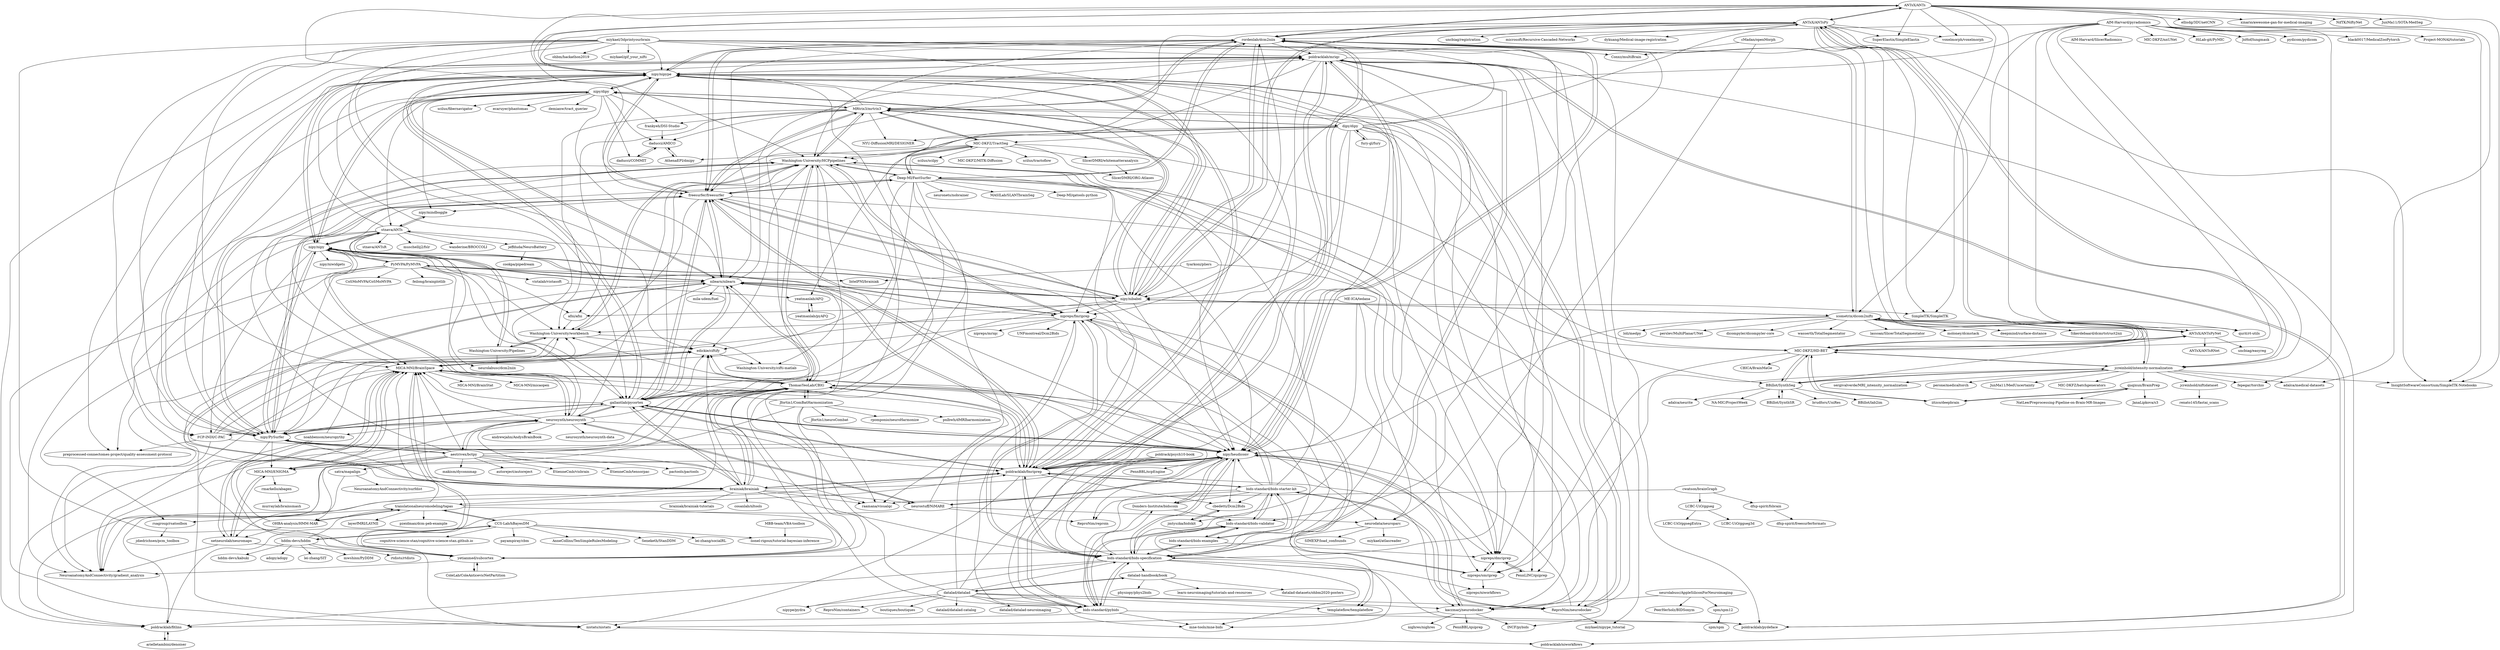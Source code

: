 digraph G {
"ANTsX/ANTs" -> "ANTsX/ANTsPy"
"ANTsX/ANTs" -> "voxelmorph/voxelmorph" ["e"=1]
"ANTsX/ANTs" -> "rordenlab/dcm2niix"
"ANTsX/ANTs" -> "nipy/nipype"
"ANTsX/ANTs" -> "SuperElastix/SimpleElastix" ["e"=1]
"ANTsX/ANTs" -> "InsightSoftwareConsortium/SimpleITK-Notebooks" ["e"=1]
"ANTsX/ANTs" -> "ANTsX/ANTsPyNet"
"ANTsX/ANTs" -> "ellisdg/3DUnetCNN" ["e"=1]
"ANTsX/ANTs" -> "SimpleITK/SimpleITK" ["e"=1]
"ANTsX/ANTs" -> "freesurfer/freesurfer"
"ANTsX/ANTs" -> "xinario/awesome-gan-for-medical-imaging" ["e"=1]
"ANTsX/ANTs" -> "NifTK/NiftyNet" ["e"=1]
"ANTsX/ANTs" -> "Washington-University/HCPpipelines"
"ANTsX/ANTs" -> "JunMa11/SOTA-MedSeg" ["e"=1]
"ANTsX/ANTs" -> "adalca/medical-datasets" ["e"=1]
"AthenaEPI/dmipy" -> "daducci/AMICO"
"jcreinhold/niftidataset" -> "renato145/fastai_scans"
"freesurfer/freesurfer" -> "nipy/nipype"
"freesurfer/freesurfer" -> "rordenlab/dcm2niix"
"freesurfer/freesurfer" -> "Deep-MI/FastSurfer"
"freesurfer/freesurfer" -> "nipreps/fmriprep"
"freesurfer/freesurfer" -> "MRtrix3/mrtrix3"
"freesurfer/freesurfer" -> "nilearn/nilearn"
"freesurfer/freesurfer" -> "nipy/PySurfer"
"freesurfer/freesurfer" -> "nipy/nibabel"
"freesurfer/freesurfer" -> "Washington-University/workbench"
"freesurfer/freesurfer" -> "gallantlab/pycortex"
"freesurfer/freesurfer" -> "poldracklab/fmriprep"
"freesurfer/freesurfer" -> "Washington-University/HCPpipelines"
"freesurfer/freesurfer" -> "bids-standard/bids-specification"
"freesurfer/freesurfer" -> "nipy/mindboggle"
"freesurfer/freesurfer" -> "miykael/nipype_tutorial"
"ANTsX/ANTsPyNet" -> "MIC-DKFZ/HD-BET"
"ANTsX/ANTsPyNet" -> "ANTsX/ANTsPy"
"ANTsX/ANTsPyNet" -> "ANTsX/ANTsRNet"
"ANTsX/ANTsPyNet" -> "uncbiag/easyreg" ["e"=1]
"MIC-DKFZ/HD-BET" -> "jcreinhold/intensity-normalization"
"MIC-DKFZ/HD-BET" -> "ANTsX/ANTsPyNet"
"MIC-DKFZ/HD-BET" -> "BBillot/SynthSeg"
"MIC-DKFZ/HD-BET" -> "CBICA/BrainMaGe"
"MIC-DKFZ/HD-BET" -> "iitzco/deepbrain"
"MIC-DKFZ/HD-BET" -> "nipreps/smriprep"
"MIC-DKFZ/HD-BET" -> "icometrix/dicom2nifti"
"arielletambini/denoiser" -> "poldracklab/fitlins"
"brainiak/brainiak" -> "gallantlab/pycortex"
"brainiak/brainiak" -> "poldracklab/fmriprep"
"brainiak/brainiak" -> "ThomasYeoLab/CBIG"
"brainiak/brainiak" -> "brainiak/brainiak-tutorials"
"brainiak/brainiak" -> "nipy/heudiconv"
"brainiak/brainiak" -> "neurostuff/NiMARE"
"brainiak/brainiak" -> "MICA-MNI/BrainSpace"
"brainiak/brainiak" -> "cosanlab/nltools"
"brainiak/brainiak" -> "edickie/ciftify"
"brainiak/brainiak" -> "translationalneuromodeling/tapas"
"brainiak/brainiak" -> "bids-standard/bids-specification"
"brainiak/brainiak" -> "nilearn/nilearn"
"brainiak/brainiak" -> "raamana/visualqc"
"brainiak/brainiak" -> "nipy/PySurfer"
"brainiak/brainiak" -> "Washington-University/HCPpipelines"
"cwatson/brainGraph" -> "LCBC-UiO/ggseg"
"cwatson/brainGraph" -> "dfsp-spirit/fsbrain"
"cwatson/brainGraph" -> "raamana/visualqc"
"icometrix/dicom2nifti" -> "rordenlab/dcm2niix"
"icometrix/dicom2nifti" -> "MIC-DKFZ/HD-BET"
"icometrix/dicom2nifti" -> "moloney/dcmstack" ["e"=1]
"icometrix/dicom2nifti" -> "nipy/nibabel"
"icometrix/dicom2nifti" -> "ANTsX/ANTsPyNet"
"icometrix/dicom2nifti" -> "nipy/heudiconv"
"icometrix/dicom2nifti" -> "deepmind/surface-distance" ["e"=1]
"icometrix/dicom2nifti" -> "qurit/rt-utils" ["e"=1]
"icometrix/dicom2nifti" -> "Sikerdebaard/dcmrtstruct2nii" ["e"=1]
"icometrix/dicom2nifti" -> "loli/medpy" ["e"=1]
"icometrix/dicom2nifti" -> "perslev/MultiPlanarUNet" ["e"=1]
"icometrix/dicom2nifti" -> "dicompyler/dicompyler-core" ["e"=1]
"icometrix/dicom2nifti" -> "wasserth/TotalSegmentator" ["e"=1]
"icometrix/dicom2nifti" -> "jcreinhold/intensity-normalization"
"icometrix/dicom2nifti" -> "lassoan/SlicerTotalSegmentator" ["e"=1]
"iitzco/deepbrain" -> "MIC-DKFZ/HD-BET"
"iitzco/deepbrain" -> "quqixun/BrainPrep"
"nistats/nistats" -> "poldracklab/niworkflows"
"poldracklab/fmriprep" -> "poldracklab/mriqc"
"poldracklab/fmriprep" -> "nipy/nipype"
"poldracklab/fmriprep" -> "nipy/heudiconv"
"poldracklab/fmriprep" -> "bids-standard/bids-specification"
"poldracklab/fmriprep" -> "nistats/nistats"
"poldracklab/fmriprep" -> "rordenlab/dcm2niix"
"poldracklab/fmriprep" -> "kaczmarj/neurodocker"
"poldracklab/fmriprep" -> "bids-standard/bids-starter-kit"
"poldracklab/fmriprep" -> "brainiak/brainiak"
"poldracklab/fmriprep" -> "poldracklab/fitlins"
"poldracklab/fmriprep" -> "nilearn/nilearn"
"poldracklab/fmriprep" -> "ThomasYeoLab/CBIG"
"poldracklab/fmriprep" -> "gallantlab/pycortex"
"poldracklab/fmriprep" -> "cbedetti/Dcm2Bids"
"poldracklab/fmriprep" -> "nipy/nipy"
"datalad/datalad" -> "datalad-handbook/book"
"datalad/datalad" -> "kaczmarj/neurodocker"
"datalad/datalad" -> "nipy/heudiconv"
"datalad/datalad" -> "bids-standard/bids-specification"
"datalad/datalad" -> "bids-standard/pybids"
"datalad/datalad" -> "nipype/pydra"
"datalad/datalad" -> "datalad/datalad-neuroimaging"
"datalad/datalad" -> "templateflow/templateflow"
"datalad/datalad" -> "nipreps/fmriprep"
"datalad/datalad" -> "ReproNim/containers"
"datalad/datalad" -> "ReproNim/neurodocker"
"datalad/datalad" -> "boutiques/boutiques"
"datalad/datalad" -> "datalad/datalad-catalog"
"datalad/datalad" -> "mne-tools/mne-bids" ["e"=1]
"datalad/datalad" -> "nipy/nipype"
"translationalneuromodeling/tapas" -> "MICA-MNI/BrainSpace"
"translationalneuromodeling/tapas" -> "OHBA-analysis/HMM-MAR"
"translationalneuromodeling/tapas" -> "CCS-Lab/hBayesDM"
"translationalneuromodeling/tapas" -> "rsagroup/rsatoolbox"
"translationalneuromodeling/tapas" -> "layerfMRI/LAYNII"
"translationalneuromodeling/tapas" -> "pzeidman/dcm-peb-example"
"translationalneuromodeling/tapas" -> "bids-standard/pybids"
"translationalneuromodeling/tapas" -> "poldracklab/fmriprep"
"miykael/3dprintyourbrain" -> "poldracklab/fmriprep"
"miykael/3dprintyourbrain" -> "yetianmed/subcortex"
"miykael/3dprintyourbrain" -> "brainiak/brainiak"
"miykael/3dprintyourbrain" -> "kaczmarj/neurodocker"
"miykael/3dprintyourbrain" -> "edickie/ciftify"
"miykael/3dprintyourbrain" -> "bids-standard/bids-validator"
"miykael/3dprintyourbrain" -> "poldracklab/mriqc"
"miykael/3dprintyourbrain" -> "gallantlab/pycortex"
"miykael/3dprintyourbrain" -> "nipy/PySurfer"
"miykael/3dprintyourbrain" -> "miykael/gif_your_nifti"
"miykael/3dprintyourbrain" -> "Conxz/multiBrain"
"miykael/3dprintyourbrain" -> "poldracklab/pydeface"
"miykael/3dprintyourbrain" -> "nipy/nipype"
"miykael/3dprintyourbrain" -> "ohbm/hackathon2019"
"miykael/3dprintyourbrain" -> "MICA-MNI/BrainSpace"
"rsagroup/rsatoolbox" -> "jdiedrichsen/pcm_toolbox"
"AIM-Harvard/pyradiomics" -> "fepegar/torchio" ["e"=1]
"AIM-Harvard/pyradiomics" -> "qurit/rt-utils" ["e"=1]
"AIM-Harvard/pyradiomics" -> "black0017/MedicalZooPytorch" ["e"=1]
"AIM-Harvard/pyradiomics" -> "Project-MONAI/tutorials" ["e"=1]
"AIM-Harvard/pyradiomics" -> "InsightSoftwareConsortium/SimpleITK-Notebooks" ["e"=1]
"AIM-Harvard/pyradiomics" -> "AIM-Harvard/SlicerRadiomics"
"AIM-Harvard/pyradiomics" -> "MIC-DKFZ/nnUNet" ["e"=1]
"AIM-Harvard/pyradiomics" -> "HiLab-git/PyMIC" ["e"=1]
"AIM-Harvard/pyradiomics" -> "MIC-DKFZ/HD-BET"
"AIM-Harvard/pyradiomics" -> "JoHof/lungmask" ["e"=1]
"AIM-Harvard/pyradiomics" -> "pydicom/pydicom" ["e"=1]
"AIM-Harvard/pyradiomics" -> "jcreinhold/intensity-normalization"
"AIM-Harvard/pyradiomics" -> "nipy/nibabel"
"AIM-Harvard/pyradiomics" -> "rordenlab/dcm2niix"
"AIM-Harvard/pyradiomics" -> "icometrix/dicom2nifti"
"nipy/nipype" -> "nipy/nipy"
"nipy/nipype" -> "nipy/nibabel"
"nipy/nipype" -> "nilearn/nilearn"
"nipy/nipype" -> "poldracklab/fmriprep"
"nipy/nipype" -> "poldracklab/mriqc"
"nipy/nipype" -> "freesurfer/freesurfer"
"nipy/nipype" -> "rordenlab/dcm2niix"
"nipy/nipype" -> "nipy/PySurfer"
"nipy/nipype" -> "nipy/heudiconv"
"nipy/nipype" -> "nipy/dipy"
"nipy/nipype" -> "gallantlab/pycortex"
"nipy/nipype" -> "ReproNim/neurodocker"
"nipy/nipype" -> "ANTsX/ANTs"
"nipy/nipype" -> "kaczmarj/neurodocker"
"nipy/nipype" -> "nipreps/fmriprep"
"poldrack/psych10-book" -> "poldracklab/fmriprep"
"poldrack/psych10-book" -> "bids-standard/bids-specification"
"FCP-INDI/C-PAC" -> "preprocessed-connectomes-project/quality-assessment-protocol"
"FCP-INDI/C-PAC" -> "NeuroanatomyAndConnectivity/gradient_analysis"
"FCP-INDI/C-PAC" -> "Washington-University/workbench"
"FCP-INDI/C-PAC" -> "nipy/heudiconv"
"FCP-INDI/C-PAC" -> "MICA-MNI/BrainSpace"
"FCP-INDI/C-PAC" -> "edickie/ciftify"
"nipy/PySurfer" -> "gallantlab/pycortex"
"nipy/PySurfer" -> "nipy/nipype"
"nipy/PySurfer" -> "raamana/visualqc"
"nipy/PySurfer" -> "nipy/nipy"
"nipy/PySurfer" -> "yetianmed/subcortex"
"nipy/PySurfer" -> "MICA-MNI/ENIGMA"
"nipy/PySurfer" -> "Washington-University/workbench"
"nipy/PySurfer" -> "nipy/heudiconv"
"nipy/PySurfer" -> "freesurfer/freesurfer"
"nipy/PySurfer" -> "neurosynth/neurosynth"
"nipy/PySurfer" -> "aestrivex/bctpy"
"nipy/PySurfer" -> "Washington-University/HCPpipelines"
"nipy/PySurfer" -> "poldracklab/mriqc"
"ME-ICA/tedana" -> "nipy/heudiconv"
"ME-ICA/tedana" -> "afni/afni"
"ME-ICA/tedana" -> "bids-standard/bids-specification"
"ME-ICA/tedana" -> "kaczmarj/neurodocker"
"BBillot/SynthSR" -> "BBillot/SynthSeg"
"OHBA-analysis/HMM-MAR" -> "MICA-MNI/BrainSpace"
"OHBA-analysis/HMM-MAR" -> "translationalneuromodeling/tapas"
"OHBA-analysis/HMM-MAR" -> "netneurolab/neuromaps"
"PyMVPA/PyMVPA" -> "CoSMoMVPA/CoSMoMVPA"
"PyMVPA/PyMVPA" -> "nilearn/nilearn"
"PyMVPA/PyMVPA" -> "nipy/nipy"
"PyMVPA/PyMVPA" -> "IntelPNI/brainiak"
"PyMVPA/PyMVPA" -> "gallantlab/pycortex"
"PyMVPA/PyMVPA" -> "rsagroup/rsatoolbox"
"PyMVPA/PyMVPA" -> "nistats/nistats"
"PyMVPA/PyMVPA" -> "vistalab/vistasoft"
"PyMVPA/PyMVPA" -> "neurosynth/neurosynth"
"PyMVPA/PyMVPA" -> "nipy/PySurfer"
"PyMVPA/PyMVPA" -> "feilong/brainplotlib"
"gallantlab/pycortex" -> "nipy/heudiconv"
"gallantlab/pycortex" -> "brainiak/brainiak"
"gallantlab/pycortex" -> "nipy/PySurfer"
"gallantlab/pycortex" -> "poldracklab/mriqc"
"gallantlab/pycortex" -> "poldracklab/fmriprep"
"gallantlab/pycortex" -> "MICA-MNI/BrainSpace"
"gallantlab/pycortex" -> "nilearn/nilearn"
"gallantlab/pycortex" -> "nipy/nipype"
"gallantlab/pycortex" -> "bids-standard/bids-specification"
"gallantlab/pycortex" -> "neurosynth/neurosynth"
"gallantlab/pycortex" -> "noahbenson/neuropythy"
"gallantlab/pycortex" -> "edickie/ciftify"
"gallantlab/pycortex" -> "ThomasYeoLab/CBIG"
"gallantlab/pycortex" -> "Washington-University/HCPpipelines"
"gallantlab/pycortex" -> "freesurfer/freesurfer"
"nipreps/fmriprep" -> "nipreps/smriprep"
"nipreps/fmriprep" -> "nipreps/dmriprep"
"nipreps/fmriprep" -> "Washington-University/HCPpipelines"
"nipreps/fmriprep" -> "freesurfer/freesurfer"
"nipreps/fmriprep" -> "nipy/heudiconv"
"nipreps/fmriprep" -> "MICA-MNI/BrainSpace"
"nipreps/fmriprep" -> "nipreps/mriqc"
"nipreps/fmriprep" -> "Washington-University/workbench"
"nipreps/fmriprep" -> "bids-standard/bids-specification"
"nipreps/fmriprep" -> "bids-standard/pybids"
"nipreps/fmriprep" -> "UNFmontreal/Dcm2Bids"
"nipreps/fmriprep" -> "templateflow/templateflow"
"Washington-University/HCPpipelines" -> "edickie/ciftify"
"Washington-University/HCPpipelines" -> "ThomasYeoLab/CBIG"
"Washington-University/HCPpipelines" -> "Washington-University/workbench"
"Washington-University/HCPpipelines" -> "nipreps/fmriprep"
"Washington-University/HCPpipelines" -> "yetianmed/subcortex"
"Washington-University/HCPpipelines" -> "MICA-MNI/BrainSpace"
"Washington-University/HCPpipelines" -> "nipy/heudiconv"
"Washington-University/HCPpipelines" -> "Washington-University/cifti-matlab"
"Washington-University/HCPpipelines" -> "neurodata/neuroparc"
"Washington-University/HCPpipelines" -> "MRtrix3/mrtrix3"
"Washington-University/HCPpipelines" -> "nipy/PySurfer"
"Washington-University/HCPpipelines" -> "NeuroanatomyAndConnectivity/gradient_analysis"
"Washington-University/HCPpipelines" -> "poldracklab/fmriprep"
"Washington-University/HCPpipelines" -> "nipreps/smriprep"
"Washington-University/HCPpipelines" -> "Deep-MI/FastSurfer"
"Washington-University/workbench" -> "Washington-University/cifti-matlab"
"Washington-University/workbench" -> "edickie/ciftify"
"Washington-University/workbench" -> "Washington-University/HCPpipelines"
"Washington-University/workbench" -> "Washington-University/Pipelines"
"Washington-University/workbench" -> "NeuroanatomyAndConnectivity/gradient_analysis"
"bids-standard/bids-specification" -> "bids-standard/pybids"
"bids-standard/bids-specification" -> "poldracklab/mriqc"
"bids-standard/bids-specification" -> "nipy/heudiconv"
"bids-standard/bids-specification" -> "bids-standard/bids-examples"
"bids-standard/bids-specification" -> "poldracklab/fitlins"
"bids-standard/bids-specification" -> "mne-tools/mne-bids" ["e"=1]
"bids-standard/bids-specification" -> "poldracklab/fmriprep"
"bids-standard/bids-specification" -> "bids-standard/bids-validator"
"bids-standard/bids-specification" -> "templateflow/templateflow"
"bids-standard/bids-specification" -> "nipype/pydra"
"bids-standard/bids-specification" -> "datalad-handbook/book"
"bids-standard/bids-specification" -> "poldracklab/pydeface"
"bids-standard/bids-specification" -> "Donders-Institute/bidscoin"
"bids-standard/bids-specification" -> "nipreps/fmriprep"
"bids-standard/bids-specification" -> "nipreps/niworkflows"
"rordenlab/dcm2niix" -> "icometrix/dicom2nifti"
"rordenlab/dcm2niix" -> "nipy/heudiconv"
"rordenlab/dcm2niix" -> "poldracklab/fmriprep"
"rordenlab/dcm2niix" -> "nipy/nipype"
"rordenlab/dcm2niix" -> "freesurfer/freesurfer"
"rordenlab/dcm2niix" -> "nipy/nibabel"
"rordenlab/dcm2niix" -> "MRtrix3/mrtrix3"
"rordenlab/dcm2niix" -> "poldracklab/mriqc"
"rordenlab/dcm2niix" -> "bids-standard/bids-specification"
"rordenlab/dcm2niix" -> "ANTsX/ANTs"
"rordenlab/dcm2niix" -> "nipreps/fmriprep"
"rordenlab/dcm2niix" -> "Washington-University/HCPpipelines"
"rordenlab/dcm2niix" -> "Deep-MI/FastSurfer"
"rordenlab/dcm2niix" -> "nilearn/nilearn"
"rordenlab/dcm2niix" -> "MIC-DKFZ/HD-BET"
"dipy/dipy" -> "nipreps/dmriprep"
"dipy/dipy" -> "fury-gl/fury"
"dipy/dipy" -> "MRtrix3/mrtrix3"
"dipy/dipy" -> "nipy/nibabel"
"dipy/dipy" -> "PennLINC/qsiprep"
"dipy/dipy" -> "rordenlab/dcm2niix"
"dipy/dipy" -> "ReproNim/neurodocker"
"dipy/dipy" -> "Washington-University/HCPpipelines"
"dipy/dipy" -> "BBillot/SynthSeg"
"dipy/dipy" -> "NYU-DiffusionMRI/DESIGNER"
"dipy/dipy" -> "MIC-DKFZ/TractSeg"
"dipy/dipy" -> "freesurfer/freesurfer"
"dipy/dipy" -> "ANTsX/ANTsPy"
"dipy/dipy" -> "nipy/nipype"
"dipy/dipy" -> "bids-standard/pybids"
"nipy/nibabel" -> "nipy/nipype"
"nipy/nibabel" -> "nipy/nipy"
"nipy/nibabel" -> "nilearn/nilearn"
"nipy/nibabel" -> "rordenlab/dcm2niix"
"nipy/nibabel" -> "freesurfer/freesurfer"
"nipy/nibabel" -> "nipy/heudiconv"
"nipy/nibabel" -> "nipy/PySurfer"
"nipy/nibabel" -> "ANTsX/ANTsPy"
"nipy/nibabel" -> "gallantlab/pycortex"
"nipy/nibabel" -> "icometrix/dicom2nifti"
"nipy/nibabel" -> "MRtrix3/mrtrix3"
"nipy/nibabel" -> "stnava/ANTs"
"nipy/nibabel" -> "nipy/dipy"
"nipy/nibabel" -> "SimpleITK/SimpleITK" ["e"=1]
"nipy/nibabel" -> "nipreps/fmriprep"
"MICA-MNI/ENIGMA" -> "MICA-MNI/BrainSpace"
"MICA-MNI/ENIGMA" -> "rmarkello/abagen"
"MICA-MNI/ENIGMA" -> "netneurolab/neuromaps"
"nilearn/nilearn" -> "nipy/nipype"
"nilearn/nilearn" -> "nipy/nibabel"
"nilearn/nilearn" -> "poldracklab/fmriprep"
"nilearn/nilearn" -> "freesurfer/freesurfer"
"nilearn/nilearn" -> "gallantlab/pycortex"
"nilearn/nilearn" -> "nipy/nipy"
"nilearn/nilearn" -> "mila-udem/fuel" ["e"=1]
"nilearn/nilearn" -> "nistats/nistats"
"nilearn/nilearn" -> "ThomasYeoLab/CBIG"
"nilearn/nilearn" -> "nipy/heudiconv"
"nilearn/nilearn" -> "poldracklab/mriqc"
"nilearn/nilearn" -> "brainiak/brainiak"
"nilearn/nilearn" -> "MICA-MNI/BrainSpace"
"nilearn/nilearn" -> "PyMVPA/PyMVPA"
"nilearn/nilearn" -> "nipreps/fmriprep"
"nipy/dipy" -> "nipy/nipy"
"nipy/dipy" -> "nipy/nipype"
"nipy/dipy" -> "daducci/AMICO"
"nipy/dipy" -> "FCP-INDI/C-PAC"
"nipy/dipy" -> "daducci/COMMIT"
"nipy/dipy" -> "scilus/fibernavigator"
"nipy/dipy" -> "MRtrix3/mrtrix3"
"nipy/dipy" -> "stnava/ANTs"
"nipy/dipy" -> "nipy/nibabel"
"nipy/dipy" -> "ecaruyer/phantomas"
"nipy/dipy" -> "nipy/mindboggle"
"nipy/dipy" -> "nipy/PySurfer"
"nipy/dipy" -> "frankyeh/DSI-Studio"
"nipy/dipy" -> "demianw/tract_querier"
"nipy/dipy" -> "nilearn/nilearn"
"nipy/heudiconv" -> "ReproNim/reproin"
"nipy/heudiconv" -> "bids-standard/bids-specification"
"nipy/heudiconv" -> "Donders-Institute/bidscoin"
"nipy/heudiconv" -> "poldracklab/fmriprep"
"nipy/heudiconv" -> "nipreps/dmriprep"
"nipy/heudiconv" -> "poldracklab/mriqc"
"nipy/heudiconv" -> "bids-standard/pybids"
"nipy/heudiconv" -> "cbedetti/Dcm2Bids"
"nipy/heudiconv" -> "edickie/ciftify"
"nipy/heudiconv" -> "PennBBL/xcpEngine"
"nipy/heudiconv" -> "neurostuff/NiMARE"
"nipy/heudiconv" -> "rordenlab/dcm2niix"
"nipy/heudiconv" -> "kaczmarj/neurodocker"
"nipy/heudiconv" -> "gallantlab/pycortex"
"nipy/heudiconv" -> "poldracklab/fitlins"
"vistalab/vistasoft" -> "yeatmanlab/AFQ"
"ANTsX/ANTsPy" -> "ANTsX/ANTs"
"ANTsX/ANTsPy" -> "ANTsX/ANTsPyNet"
"ANTsX/ANTsPy" -> "voxelmorph/voxelmorph" ["e"=1]
"ANTsX/ANTsPy" -> "SuperElastix/SimpleElastix" ["e"=1]
"ANTsX/ANTsPy" -> "nipy/nibabel"
"ANTsX/ANTsPy" -> "nipy/nipype"
"ANTsX/ANTsPy" -> "rordenlab/dcm2niix"
"ANTsX/ANTsPy" -> "jcreinhold/intensity-normalization"
"ANTsX/ANTsPy" -> "MIC-DKFZ/HD-BET"
"ANTsX/ANTsPy" -> "InsightSoftwareConsortium/SimpleITK-Notebooks" ["e"=1]
"ANTsX/ANTsPy" -> "uncbiag/registration" ["e"=1]
"ANTsX/ANTsPy" -> "microsoft/Recursive-Cascaded-Networks" ["e"=1]
"ANTsX/ANTsPy" -> "dykuang/Medical-image-registration" ["e"=1]
"ANTsX/ANTsPy" -> "SimpleITK/SimpleITK" ["e"=1]
"ANTsX/ANTsPy" -> "Deep-MI/FastSurfer"
"Deep-MI/FastSurfer" -> "freesurfer/freesurfer"
"Deep-MI/FastSurfer" -> "Washington-University/HCPpipelines"
"Deep-MI/FastSurfer" -> "ThomasYeoLab/CBIG"
"Deep-MI/FastSurfer" -> "gallantlab/pycortex"
"Deep-MI/FastSurfer" -> "MIC-DKFZ/TractSeg"
"Deep-MI/FastSurfer" -> "rordenlab/dcm2niix"
"Deep-MI/FastSurfer" -> "nipreps/dmriprep"
"Deep-MI/FastSurfer" -> "nipy/heudiconv"
"Deep-MI/FastSurfer" -> "yetianmed/subcortex"
"Deep-MI/FastSurfer" -> "neuronets/nobrainer"
"Deep-MI/FastSurfer" -> "MASILab/SLANTbrainSeg"
"Deep-MI/FastSurfer" -> "Deep-MI/qatools-python"
"Deep-MI/FastSurfer" -> "edickie/ciftify"
"Deep-MI/FastSurfer" -> "MIC-DKFZ/HD-BET"
"Deep-MI/FastSurfer" -> "MICA-MNI/BrainSpace"
"hddm-devs/hddm" -> "mwshinn/PyDDM"
"hddm-devs/hddm" -> "rtdists/rtdists"
"hddm-devs/hddm" -> "hddm-devs/kabuki"
"hddm-devs/hddm" -> "CCS-Lab/hBayesDM"
"hddm-devs/hddm" -> "translationalneuromodeling/tapas"
"hddm-devs/hddm" -> "adopy/adopy"
"hddm-devs/hddm" -> "lei-zhang/SIT"
"ThomasYeoLab/CBIG" -> "yetianmed/subcortex"
"ThomasYeoLab/CBIG" -> "MICA-MNI/BrainSpace"
"ThomasYeoLab/CBIG" -> "Washington-University/HCPpipelines"
"ThomasYeoLab/CBIG" -> "edickie/ciftify"
"ThomasYeoLab/CBIG" -> "neurodata/neuroparc"
"ThomasYeoLab/CBIG" -> "poldracklab/fmriprep"
"ThomasYeoLab/CBIG" -> "Jfortin1/ComBatHarmonization"
"ThomasYeoLab/CBIG" -> "netneurolab/neuromaps"
"ThomasYeoLab/CBIG" -> "nipy/heudiconv"
"ThomasYeoLab/CBIG" -> "NeuroanatomyAndConnectivity/gradient_analysis"
"ThomasYeoLab/CBIG" -> "brainiak/brainiak"
"ThomasYeoLab/CBIG" -> "Washington-University/workbench"
"ThomasYeoLab/CBIG" -> "gallantlab/pycortex"
"ThomasYeoLab/CBIG" -> "nilearn/nilearn"
"ThomasYeoLab/CBIG" -> "MICA-MNI/ENIGMA"
"nipy/nipy" -> "nipy/nipype"
"nipy/nipy" -> "nipy/nibabel"
"nipy/nipy" -> "nipy/dipy"
"nipy/nipy" -> "nipy/PySurfer"
"nipy/nipy" -> "poldracklab/fmriprep"
"nipy/nipy" -> "nilearn/nilearn"
"nipy/nipy" -> "stnava/ANTs"
"nipy/nipy" -> "gallantlab/pycortex"
"nipy/nipy" -> "PyMVPA/PyMVPA"
"nipy/nipy" -> "neurosynth/neurosynth"
"nipy/nipy" -> "nipy/niwidgets"
"nipy/nipy" -> "Washington-University/workbench"
"nipy/nipy" -> "FCP-INDI/C-PAC"
"nipy/nipy" -> "freesurfer/freesurfer"
"nipy/nipy" -> "afni/afni"
"quqixun/BrainPrep" -> "NatLee/Preprocessing-Pipeline-on-Brain-MR-Images"
"quqixun/BrainPrep" -> "JanaLipkova/s3"
"quqixun/BrainPrep" -> "iitzco/deepbrain"
"bids-standard/bids-starter-kit" -> "bids-standard/bids-validator"
"bids-standard/bids-starter-kit" -> "bids-standard/bids-examples"
"bids-standard/bids-starter-kit" -> "bids-standard/pybids"
"bids-standard/bids-starter-kit" -> "poldracklab/fmriprep"
"bids-standard/bids-starter-kit" -> "nipy/heudiconv"
"bids-standard/bids-starter-kit" -> "ReproNim/neurodocker"
"bids-standard/bids-starter-kit" -> "bids-standard/bids-specification"
"bids-standard/bids-starter-kit" -> "MICA-MNI/BrainSpace"
"bids-standard/bids-starter-kit" -> "Donders-Institute/bidscoin"
"bids-standard/bids-starter-kit" -> "cbedetti/Dcm2Bids"
"bids-standard/bids-starter-kit" -> "Washington-University/HCPpipelines"
"bids-standard/bids-starter-kit" -> "ThomasYeoLab/CBIG"
"bids-standard/bids-starter-kit" -> "ReproNim/reproin"
"BBillot/SynthSeg" -> "BBillot/SynthSR"
"BBillot/SynthSeg" -> "MIC-DKFZ/HD-BET"
"BBillot/SynthSeg" -> "brudfors/UniRes"
"BBillot/SynthSeg" -> "BBillot/lab2im"
"BBillot/SynthSeg" -> "ANTsX/ANTsPyNet"
"BBillot/SynthSeg" -> "jcreinhold/intensity-normalization"
"BBillot/SynthSeg" -> "adalca/neurite"
"BBillot/SynthSeg" -> "NA-MIC/ProjectWeek" ["e"=1]
"Jfortin1/ComBatHarmonization" -> "Jfortin1/neuroCombat"
"Jfortin1/ComBatHarmonization" -> "rpomponio/neuroHarmonize"
"Jfortin1/ComBatHarmonization" -> "ThomasYeoLab/CBIG"
"Jfortin1/ComBatHarmonization" -> "pnlbwh/dMRIharmonization"
"Jfortin1/ComBatHarmonization" -> "MICA-MNI/BrainSpace"
"Jfortin1/ComBatHarmonization" -> "raamana/visualqc"
"Jfortin1/ComBatHarmonization" -> "yetianmed/subcortex"
"Jfortin1/ComBatHarmonization" -> "MICA-MNI/ENIGMA"
"Donders-Institute/bidscoin" -> "nipy/heudiconv"
"Donders-Institute/bidscoin" -> "bids-standard/pybids"
"Donders-Institute/bidscoin" -> "bids-standard/bids-validator"
"tyarkoni/pliers" -> "INCF/pybids"
"tyarkoni/pliers" -> "IntelPNI/brainiak"
"spm/spm12" -> "spm/spm"
"nipreps/dmriprep" -> "nipreps/smriprep"
"nipreps/dmriprep" -> "PennLINC/qsiprep"
"MBB-team/VBA-toolbox" -> "lionel-rigoux/tutorial-bayesian-inference"
"MICA-MNI/BrainSpace" -> "yetianmed/subcortex"
"MICA-MNI/BrainSpace" -> "MICA-MNI/ENIGMA"
"MICA-MNI/BrainSpace" -> "NeuroanatomyAndConnectivity/gradient_analysis"
"MICA-MNI/BrainSpace" -> "edickie/ciftify"
"MICA-MNI/BrainSpace" -> "MICA-MNI/BrainStat"
"MICA-MNI/BrainSpace" -> "netneurolab/neuromaps"
"MICA-MNI/BrainSpace" -> "MICA-MNI/micaopen"
"MICA-MNI/BrainSpace" -> "ThomasYeoLab/CBIG"
"MRtrix3/mrtrix3" -> "Washington-University/workbench"
"MRtrix3/mrtrix3" -> "MIC-DKFZ/TractSeg"
"MRtrix3/mrtrix3" -> "freesurfer/freesurfer"
"MRtrix3/mrtrix3" -> "rordenlab/dcm2niix"
"MRtrix3/mrtrix3" -> "Washington-University/HCPpipelines"
"MRtrix3/mrtrix3" -> "nipreps/dmriprep"
"MRtrix3/mrtrix3" -> "NYU-DiffusionMRI/DESIGNER"
"MRtrix3/mrtrix3" -> "nipy/nipype"
"MRtrix3/mrtrix3" -> "afni/afni"
"MRtrix3/mrtrix3" -> "daducci/AMICO"
"MRtrix3/mrtrix3" -> "PennLINC/qsiprep"
"MRtrix3/mrtrix3" -> "frankyeh/DSI-Studio"
"MRtrix3/mrtrix3" -> "dipy/dipy"
"MRtrix3/mrtrix3" -> "nipy/nibabel"
"MRtrix3/mrtrix3" -> "nipy/dipy"
"aestrivex/bctpy" -> "MICA-MNI/BrainSpace"
"aestrivex/bctpy" -> "nipy/PySurfer"
"aestrivex/bctpy" -> "makism/dyconnmap"
"aestrivex/bctpy" -> "NeuroanatomyAndConnectivity/gradient_analysis"
"aestrivex/bctpy" -> "Washington-University/HCPpipelines"
"aestrivex/bctpy" -> "ThomasYeoLab/CBIG"
"aestrivex/bctpy" -> "autoreject/autoreject" ["e"=1]
"aestrivex/bctpy" -> "EtienneCmb/visbrain" ["e"=1]
"aestrivex/bctpy" -> "MICA-MNI/ENIGMA"
"aestrivex/bctpy" -> "neurosynth/neurosynth"
"aestrivex/bctpy" -> "satra/mapalign"
"aestrivex/bctpy" -> "EtienneCmb/tensorpac" ["e"=1]
"aestrivex/bctpy" -> "pactools/pactools" ["e"=1]
"daducci/AMICO" -> "daducci/COMMIT"
"daducci/AMICO" -> "AthenaEPI/dmipy"
"daducci/COMMIT" -> "daducci/AMICO"
"datalad-handbook/book" -> "datalad/datalad"
"datalad-handbook/book" -> "physiopy/phys2bids"
"datalad-handbook/book" -> "learn-neuroimaging/tutorials-and-resources" ["e"=1]
"datalad-handbook/book" -> "datalad-datasets/ohbm2020-posters" ["e"=1]
"edickie/ciftify" -> "Washington-University/cifti-matlab"
"edickie/ciftify" -> "MICA-MNI/BrainSpace"
"nipy/mindboggle" -> "stnava/ANTs"
"rmarkello/abagen" -> "murraylab/brainsmash"
"kaczmarj/neurodocker" -> "INCF/pybids"
"kaczmarj/neurodocker" -> "nistats/nistats"
"kaczmarj/neurodocker" -> "nighres/nighres"
"kaczmarj/neurodocker" -> "nipy/heudiconv"
"kaczmarj/neurodocker" -> "PennBBL/qsiprep"
"yeatmanlab/AFQ" -> "yeatmanlab/pyAFQ"
"ReproNim/neurodocker" -> "miykael/nipype_tutorial"
"ReproNim/neurodocker" -> "nipy/heudiconv"
"ReproNim/neurodocker" -> "poldracklab/mriqc"
"ReproNim/neurodocker" -> "bids-standard/bids-starter-kit"
"ReproNim/neurodocker" -> "nipy/nipype"
"Washington-University/Pipelines" -> "Washington-University/workbench"
"Washington-University/Pipelines" -> "stnava/ANTs"
"Washington-University/Pipelines" -> "neurolabusc/dcm2niix"
"nipreps/smriprep" -> "nipreps/dmriprep"
"nipreps/smriprep" -> "nipreps/niworkflows"
"nipreps/smriprep" -> "nipreps/fmriprep"
"LCBC-UiO/ggseg" -> "LCBC-UiO/ggsegExtra"
"LCBC-UiO/ggseg" -> "LCBC-UiO/ggseg3d"
"netneurolab/neuromaps" -> "MICA-MNI/ENIGMA"
"netneurolab/neuromaps" -> "NeuroanatomyAndConnectivity/gradient_analysis"
"netneurolab/neuromaps" -> "MICA-MNI/BrainSpace"
"netneurolab/neuromaps" -> "yetianmed/subcortex"
"afni/afni" -> "Washington-University/workbench"
"neurosynth/neurosynth" -> "neurostuff/NiMARE"
"neurosynth/neurosynth" -> "neurosynth/neurosynth-data"
"neurosynth/neurosynth" -> "nipy/PySurfer"
"neurosynth/neurosynth" -> "gallantlab/pycortex"
"neurosynth/neurosynth" -> "ThomasYeoLab/CBIG"
"neurosynth/neurosynth" -> "MICA-MNI/BrainSpace"
"neurosynth/neurosynth" -> "poldracklab/fmriprep"
"neurosynth/neurosynth" -> "aestrivex/bctpy"
"neurosynth/neurosynth" -> "poldracklab/mriqc"
"neurosynth/neurosynth" -> "Washington-University/HCPpipelines"
"neurosynth/neurosynth" -> "FCP-INDI/C-PAC"
"neurosynth/neurosynth" -> "OHBA-analysis/HMM-MAR"
"neurosynth/neurosynth" -> "andrewjahn/AndysBrainBook"
"neurosynth/neurosynth" -> "nipy/nipy"
"neurosynth/neurosynth" -> "brainiak/brainiak"
"bids-standard/bids-validator" -> "bids-standard/pybids"
"bids-standard/bids-validator" -> "bids-standard/bids-starter-kit"
"bids-standard/bids-validator" -> "bids-standard/bids-examples"
"bids-standard/bids-validator" -> "mne-tools/mne-bids" ["e"=1]
"jcreinhold/intensity-normalization" -> "MIC-DKFZ/HD-BET"
"jcreinhold/intensity-normalization" -> "sergivalverde/MRI_intensity_normalization"
"jcreinhold/intensity-normalization" -> "jcreinhold/niftidataset"
"jcreinhold/intensity-normalization" -> "BBillot/SynthSeg"
"jcreinhold/intensity-normalization" -> "quqixun/BrainPrep"
"jcreinhold/intensity-normalization" -> "perone/medicaltorch" ["e"=1]
"jcreinhold/intensity-normalization" -> "nipreps/smriprep"
"jcreinhold/intensity-normalization" -> "ANTsX/ANTsPy"
"jcreinhold/intensity-normalization" -> "InsightSoftwareConsortium/SimpleITK-Notebooks" ["e"=1]
"jcreinhold/intensity-normalization" -> "fepegar/torchio" ["e"=1]
"jcreinhold/intensity-normalization" -> "adalca/medical-datasets" ["e"=1]
"jcreinhold/intensity-normalization" -> "JunMa11/MedUncertainty" ["e"=1]
"jcreinhold/intensity-normalization" -> "MIC-DKFZ/batchgenerators" ["e"=1]
"jcreinhold/intensity-normalization" -> "icometrix/dicom2nifti"
"neurostuff/NiMARE" -> "neurosynth/neurosynth"
"neurostuff/NiMARE" -> "poldracklab/fitlins"
"neurostuff/NiMARE" -> "ReproNim/reproin"
"neurostuff/NiMARE" -> "neurodata/neuroparc"
"neurostuff/NiMARE" -> "nipy/heudiconv"
"neurostuff/NiMARE" -> "MICA-MNI/BrainSpace"
"cMadan/openMorph" -> "neurodata/neuroparc"
"cMadan/openMorph" -> "Conxz/multiBrain"
"neurolabusc/AppleSiliconForNeuroimaging" -> "kaczmarj/neurodocker"
"neurolabusc/AppleSiliconForNeuroimaging" -> "spm/spm12"
"neurolabusc/AppleSiliconForNeuroimaging" -> "PeerHerholz/BIDSonym"
"CCS-Lab/hBayesDM" -> "translationalneuromodeling/tapas"
"CCS-Lab/hBayesDM" -> "hddm-devs/hddm"
"CCS-Lab/hBayesDM" -> "payampiray/cbm"
"CCS-Lab/hBayesDM" -> "AnneCollins/TenSimpleRulesModeling"
"CCS-Lab/hBayesDM" -> "lionel-rigoux/tutorial-bayesian-inference"
"CCS-Lab/hBayesDM" -> "Seneketh/StanDDM"
"CCS-Lab/hBayesDM" -> "lei-zhang/socialRL"
"CCS-Lab/hBayesDM" -> "cognitive-science-stan/cognitive-science-stan.github.io"
"stnava/ANTs" -> "stnava/ANTsR"
"stnava/ANTs" -> "Washington-University/Pipelines"
"stnava/ANTs" -> "nipy/mindboggle"
"stnava/ANTs" -> "jeffduda/NeuroBattery"
"stnava/ANTs" -> "neurolabusc/dcm2niix"
"stnava/ANTs" -> "muschellij2/fslr"
"stnava/ANTs" -> "preprocessed-connectomes-project/quality-assessment-protocol"
"stnava/ANTs" -> "FCP-INDI/C-PAC"
"stnava/ANTs" -> "nipy/nipy"
"stnava/ANTs" -> "wanderine/BROCCOLI"
"stnava/ANTs" -> "nipy/nipype"
"yetianmed/subcortex" -> "MICA-MNI/BrainSpace"
"yetianmed/subcortex" -> "ColeLab/ColeAnticevicNetPartition"
"yetianmed/subcortex" -> "NeuroanatomyAndConnectivity/gradient_analysis"
"MIC-DKFZ/TractSeg" -> "SlicerDMRI/whitematteranalysis"
"MIC-DKFZ/TractSeg" -> "MRtrix3/mrtrix3"
"MIC-DKFZ/TractSeg" -> "scilus/scilpy"
"MIC-DKFZ/TractSeg" -> "MIC-DKFZ/MITK-Diffusion" ["e"=1]
"MIC-DKFZ/TractSeg" -> "AthenaEPI/dmipy"
"MIC-DKFZ/TractSeg" -> "yeatmanlab/AFQ"
"MIC-DKFZ/TractSeg" -> "MIC-DKFZ/HD-BET"
"MIC-DKFZ/TractSeg" -> "scilus/tractoflow"
"MIC-DKFZ/TractSeg" -> "Deep-MI/FastSurfer"
"MIC-DKFZ/TractSeg" -> "SlicerDMRI/ORG-Atlases"
"MIC-DKFZ/TractSeg" -> "Washington-University/HCPpipelines"
"ColeLab/ColeAnticevicNetPartition" -> "yetianmed/subcortex"
"bids-standard/pybids" -> "bids-standard/bids-validator"
"bids-standard/pybids" -> "bids-standard/bids-specification"
"bids-standard/pybids" -> "mne-tools/mne-bids" ["e"=1]
"bids-standard/pybids" -> "poldracklab/fitlins"
"bids-standard/pybids" -> "nipy/heudiconv"
"bids-standard/pybids" -> "poldracklab/pydeface"
"neurodata/neuroparc" -> "yetianmed/subcortex"
"neurodata/neuroparc" -> "SIMEXP/load_confounds"
"neurodata/neuroparc" -> "miykael/atlasreader"
"poldracklab/fitlins" -> "arielletambini/denoiser"
"poldracklab/mriqc" -> "poldracklab/fmriprep"
"poldracklab/mriqc" -> "poldracklab/fitlins"
"poldracklab/mriqc" -> "bids-standard/bids-specification"
"poldracklab/mriqc" -> "nipy/heudiconv"
"poldracklab/mriqc" -> "poldracklab/pydeface"
"poldracklab/mriqc" -> "nipy/nipype"
"poldracklab/mriqc" -> "preprocessed-connectomes-project/quality-assessment-protocol"
"poldracklab/mriqc" -> "poldracklab/niworkflows"
"poldracklab/mriqc" -> "raamana/visualqc"
"poldracklab/mriqc" -> "bids-standard/pybids"
"poldracklab/mriqc" -> "nipreps/dmriprep"
"poldracklab/mriqc" -> "jmtyszka/bidskit"
"frankyeh/DSI-Studio" -> "daducci/AMICO"
"dfsp-spirit/fsbrain" -> "dfsp-spirit/freesurferformats"
"fury-gl/fury" -> "dipy/dipy"
"bids-standard/bids-examples" -> "bids-standard/bids-specification"
"bids-standard/bids-examples" -> "bids-standard/bids-starter-kit"
"bids-standard/bids-examples" -> "bids-standard/bids-validator"
"bids-standard/bids-examples" -> "nipreps/dmriprep"
"poldracklab/pydeface" -> "poldracklab/mriqc"
"jeffduda/NeuroBattery" -> "cookpa/pipedream"
"noahbenson/neuropythy" -> "edickie/ciftify"
"noahbenson/neuropythy" -> "poldracklab/fitlins"
"noahbenson/neuropythy" -> "nistats/nistats"
"jmtyszka/bidskit" -> "cbedetti/Dcm2Bids"
"satra/mapalign" -> "NeuroanatomyAndConnectivity/gradient_analysis"
"satra/mapalign" -> "NeuroanatomyAndConnectivity/surfdist"
"PennLINC/qsiprep" -> "nipreps/dmriprep"
"cbedetti/Dcm2Bids" -> "jmtyszka/bidskit"
"yeatmanlab/pyAFQ" -> "yeatmanlab/AFQ"
"SlicerDMRI/whitematteranalysis" -> "SlicerDMRI/ORG-Atlases"
"ANTsX/ANTs" ["l"="28.461,36.8"]
"ANTsX/ANTsPy" ["l"="28.488,36.809"]
"voxelmorph/voxelmorph" ["l"="29.392,36.682"]
"rordenlab/dcm2niix" ["l"="28.45,36.833"]
"nipy/nipype" ["l"="28.422,36.835"]
"SuperElastix/SimpleElastix" ["l"="29.44,36.688"]
"InsightSoftwareConsortium/SimpleITK-Notebooks" ["l"="29.385,36.645"]
"ANTsX/ANTsPyNet" ["l"="28.519,36.793"]
"ellisdg/3DUnetCNN" ["l"="29.234,36.559"]
"SimpleITK/SimpleITK" ["l"="29.404,36.659"]
"freesurfer/freesurfer" ["l"="28.414,36.823"]
"xinario/awesome-gan-for-medical-imaging" ["l"="29.269,36.622"]
"NifTK/NiftyNet" ["l"="29.261,36.596"]
"Washington-University/HCPpipelines" ["l"="28.398,36.839"]
"JunMa11/SOTA-MedSeg" ["l"="29.3,36.571"]
"adalca/medical-datasets" ["l"="29.362,36.663"]
"AthenaEPI/dmipy" ["l"="28.466,36.763"]
"daducci/AMICO" ["l"="28.44,36.762"]
"jcreinhold/niftidataset" ["l"="28.607,36.801"]
"renato145/fastai_scans" ["l"="28.64,36.791"]
"Deep-MI/FastSurfer" ["l"="28.428,36.846"]
"nipreps/fmriprep" ["l"="28.44,36.843"]
"MRtrix3/mrtrix3" ["l"="28.436,36.807"]
"nilearn/nilearn" ["l"="28.406,36.852"]
"nipy/PySurfer" ["l"="28.375,36.843"]
"nipy/nibabel" ["l"="28.436,36.82"]
"Washington-University/workbench" ["l"="28.381,36.819"]
"gallantlab/pycortex" ["l"="28.389,36.855"]
"poldracklab/fmriprep" ["l"="28.398,36.867"]
"bids-standard/bids-specification" ["l"="28.437,36.868"]
"nipy/mindboggle" ["l"="28.39,36.774"]
"miykael/nipype_tutorial" ["l"="28.43,36.792"]
"MIC-DKFZ/HD-BET" ["l"="28.521,36.821"]
"ANTsX/ANTsRNet" ["l"="28.537,36.757"]
"uncbiag/easyreg" ["l"="29.429,36.733"]
"jcreinhold/intensity-normalization" ["l"="28.543,36.814"]
"BBillot/SynthSeg" ["l"="28.551,36.791"]
"CBICA/BrainMaGe" ["l"="28.553,36.836"]
"iitzco/deepbrain" ["l"="28.573,36.828"]
"nipreps/smriprep" ["l"="28.482,36.841"]
"icometrix/dicom2nifti" ["l"="28.497,36.826"]
"arielletambini/denoiser" ["l"="28.39,36.922"]
"poldracklab/fitlins" ["l"="28.4,36.891"]
"brainiak/brainiak" ["l"="28.362,36.854"]
"ThomasYeoLab/CBIG" ["l"="28.367,36.865"]
"brainiak/brainiak-tutorials" ["l"="28.303,36.848"]
"nipy/heudiconv" ["l"="28.422,36.866"]
"neurostuff/NiMARE" ["l"="28.367,36.883"]
"MICA-MNI/BrainSpace" ["l"="28.355,36.875"]
"cosanlab/nltools" ["l"="28.299,36.825"]
"edickie/ciftify" ["l"="28.375,36.853"]
"translationalneuromodeling/tapas" ["l"="28.335,36.931"]
"raamana/visualqc" ["l"="28.318,36.861"]
"cwatson/brainGraph" ["l"="28.214,36.852"]
"LCBC-UiO/ggseg" ["l"="28.163,36.859"]
"dfsp-spirit/fsbrain" ["l"="28.18,36.838"]
"moloney/dcmstack" ["l"="28.338,36.686"]
"deepmind/surface-distance" ["l"="29.366,36.602"]
"qurit/rt-utils" ["l"="27.898,36.953"]
"Sikerdebaard/dcmrtstruct2nii" ["l"="27.91,36.927"]
"loli/medpy" ["l"="29.353,36.608"]
"perslev/MultiPlanarUNet" ["l"="29.338,36.517"]
"dicompyler/dicompyler-core" ["l"="27.894,36.976"]
"wasserth/TotalSegmentator" ["l"="29.405,36.613"]
"lassoan/SlicerTotalSegmentator" ["l"="29.471,36.635"]
"quqixun/BrainPrep" ["l"="28.604,36.829"]
"nistats/nistats" ["l"="28.398,36.907"]
"poldracklab/niworkflows" ["l"="28.406,36.92"]
"poldracklab/mriqc" ["l"="28.409,36.87"]
"kaczmarj/neurodocker" ["l"="28.442,36.908"]
"bids-standard/bids-starter-kit" ["l"="28.418,36.881"]
"cbedetti/Dcm2Bids" ["l"="28.418,36.907"]
"nipy/nipy" ["l"="28.393,36.83"]
"datalad/datalad" ["l"="28.482,36.883"]
"datalad-handbook/book" ["l"="28.505,36.897"]
"bids-standard/pybids" ["l"="28.433,36.882"]
"nipype/pydra" ["l"="28.507,36.878"]
"datalad/datalad-neuroimaging" ["l"="28.523,36.886"]
"templateflow/templateflow" ["l"="28.476,36.867"]
"ReproNim/containers" ["l"="28.523,36.904"]
"ReproNim/neurodocker" ["l"="28.446,36.855"]
"boutiques/boutiques" ["l"="28.539,36.895"]
"datalad/datalad-catalog" ["l"="28.508,36.909"]
"mne-tools/mne-bids" ["l"="28.561,37.384"]
"OHBA-analysis/HMM-MAR" ["l"="28.333,36.907"]
"CCS-Lab/hBayesDM" ["l"="28.286,36.979"]
"rsagroup/rsatoolbox" ["l"="28.357,36.95"]
"layerfMRI/LAYNII" ["l"="28.322,36.961"]
"pzeidman/dcm-peb-example" ["l"="28.307,36.947"]
"miykael/3dprintyourbrain" ["l"="28.381,36.876"]
"yetianmed/subcortex" ["l"="28.341,36.861"]
"bids-standard/bids-validator" ["l"="28.432,36.896"]
"miykael/gif_your_nifti" ["l"="28.357,36.92"]
"Conxz/multiBrain" ["l"="28.315,36.818"]
"poldracklab/pydeface" ["l"="28.416,36.893"]
"ohbm/hackathon2019" ["l"="28.331,36.831"]
"jdiedrichsen/pcm_toolbox" ["l"="28.357,36.977"]
"AIM-Harvard/pyradiomics" ["l"="28.513,36.806"]
"fepegar/torchio" ["l"="29.329,36.613"]
"black0017/MedicalZooPytorch" ["l"="29.308,36.581"]
"Project-MONAI/tutorials" ["l"="29.349,36.591"]
"AIM-Harvard/SlicerRadiomics" ["l"="28.535,36.779"]
"MIC-DKFZ/nnUNet" ["l"="29.285,36.584"]
"HiLab-git/PyMIC" ["l"="29.411,36.55"]
"JoHof/lungmask" ["l"="29.227,36.667"]
"pydicom/pydicom" ["l"="28.308,36.548"]
"nipy/dipy" ["l"="28.406,36.793"]
"poldrack/psych10-book" ["l"="28.346,36.811"]
"FCP-INDI/C-PAC" ["l"="28.367,36.829"]
"preprocessed-connectomes-project/quality-assessment-protocol" ["l"="28.37,36.81"]
"NeuroanatomyAndConnectivity/gradient_analysis" ["l"="28.346,36.845"]
"MICA-MNI/ENIGMA" ["l"="28.323,36.871"]
"neurosynth/neurosynth" ["l"="28.351,36.862"]
"aestrivex/bctpy" ["l"="28.33,36.849"]
"ME-ICA/tedana" ["l"="28.457,36.87"]
"afni/afni" ["l"="28.405,36.809"]
"BBillot/SynthSR" ["l"="28.575,36.775"]
"netneurolab/neuromaps" ["l"="28.334,36.883"]
"PyMVPA/PyMVPA" ["l"="28.385,36.896"]
"CoSMoMVPA/CoSMoMVPA" ["l"="28.382,36.944"]
"IntelPNI/brainiak" ["l"="28.405,36.957"]
"vistalab/vistasoft" ["l"="28.445,36.935"]
"feilong/brainplotlib" ["l"="28.374,36.926"]
"noahbenson/neuropythy" ["l"="28.367,36.897"]
"nipreps/dmriprep" ["l"="28.458,36.848"]
"nipreps/mriqc" ["l"="28.453,36.779"]
"UNFmontreal/Dcm2Bids" ["l"="28.442,36.787"]
"Washington-University/cifti-matlab" ["l"="28.354,36.828"]
"neurodata/neuroparc" ["l"="28.317,36.837"]
"Washington-University/Pipelines" ["l"="28.35,36.785"]
"bids-standard/bids-examples" ["l"="28.453,36.884"]
"Donders-Institute/bidscoin" ["l"="28.445,36.893"]
"nipreps/niworkflows" ["l"="28.493,36.862"]
"dipy/dipy" ["l"="28.462,36.817"]
"fury-gl/fury" ["l"="28.487,36.772"]
"PennLINC/qsiprep" ["l"="28.472,36.834"]
"NYU-DiffusionMRI/DESIGNER" ["l"="28.468,36.784"]
"MIC-DKFZ/TractSeg" ["l"="28.478,36.824"]
"stnava/ANTs" ["l"="28.373,36.785"]
"rmarkello/abagen" ["l"="28.254,36.881"]
"mila-udem/fuel" ["l"="27.183,34.089"]
"daducci/COMMIT" ["l"="28.425,36.751"]
"scilus/fibernavigator" ["l"="28.402,36.744"]
"ecaruyer/phantomas" ["l"="28.388,36.757"]
"frankyeh/DSI-Studio" ["l"="28.422,36.766"]
"demianw/tract_querier" ["l"="28.404,36.757"]
"ReproNim/reproin" ["l"="28.404,36.899"]
"PennBBL/xcpEngine" ["l"="28.461,36.915"]
"yeatmanlab/AFQ" ["l"="28.492,36.91"]
"uncbiag/registration" ["l"="29.435,36.724"]
"microsoft/Recursive-Cascaded-Networks" ["l"="29.427,36.714"]
"dykuang/Medical-image-registration" ["l"="29.452,36.727"]
"neuronets/nobrainer" ["l"="28.386,36.795"]
"MASILab/SLANTbrainSeg" ["l"="28.473,36.899"]
"Deep-MI/qatools-python" ["l"="28.42,36.804"]
"hddm-devs/hddm" ["l"="28.294,37.007"]
"mwshinn/PyDDM" ["l"="28.263,37.023"]
"rtdists/rtdists" ["l"="28.311,37.029"]
"hddm-devs/kabuki" ["l"="28.295,37.042"]
"adopy/adopy" ["l"="28.275,37.034"]
"lei-zhang/SIT" ["l"="28.29,37.025"]
"Jfortin1/ComBatHarmonization" ["l"="28.31,36.885"]
"nipy/niwidgets" ["l"="28.473,36.853"]
"NatLee/Preprocessing-Pipeline-on-Brain-MR-Images" ["l"="28.63,36.84"]
"JanaLipkova/s3" ["l"="28.647,36.828"]
"brudfors/UniRes" ["l"="28.592,36.783"]
"BBillot/lab2im" ["l"="28.563,36.765"]
"adalca/neurite" ["l"="28.592,36.757"]
"NA-MIC/ProjectWeek" ["l"="29.551,36.611"]
"Jfortin1/neuroCombat" ["l"="28.26,36.905"]
"rpomponio/neuroHarmonize" ["l"="28.279,36.913"]
"pnlbwh/dMRIharmonization" ["l"="28.275,36.895"]
"tyarkoni/pliers" ["l"="28.425,36.99"]
"INCF/pybids" ["l"="28.44,36.961"]
"spm/spm12" ["l"="28.521,37.014"]
"spm/spm" ["l"="28.535,37.032"]
"MBB-team/VBA-toolbox" ["l"="28.211,37.02"]
"lionel-rigoux/tutorial-bayesian-inference" ["l"="28.24,37.003"]
"MICA-MNI/BrainStat" ["l"="28.315,36.914"]
"MICA-MNI/micaopen" ["l"="28.306,36.901"]
"makism/dyconnmap" ["l"="28.271,36.847"]
"autoreject/autoreject" ["l"="28.568,37.395"]
"EtienneCmb/visbrain" ["l"="28.534,37.376"]
"satra/mapalign" ["l"="28.289,36.838"]
"EtienneCmb/tensorpac" ["l"="28.485,37.388"]
"pactools/pactools" ["l"="28.48,37.359"]
"physiopy/phys2bids" ["l"="28.545,36.919"]
"learn-neuroimaging/tutorials-and-resources" ["l"="28.27,37.45"]
"datalad-datasets/ohbm2020-posters" ["l"="28.232,37.437"]
"murraylab/brainsmash" ["l"="28.222,36.889"]
"nighres/nighres" ["l"="28.464,36.947"]
"PennBBL/qsiprep" ["l"="28.474,36.935"]
"yeatmanlab/pyAFQ" ["l"="28.511,36.929"]
"neurolabusc/dcm2niix" ["l"="28.343,36.766"]
"LCBC-UiO/ggsegExtra" ["l"="28.139,36.867"]
"LCBC-UiO/ggseg3d" ["l"="28.14,36.852"]
"neurosynth/neurosynth-data" ["l"="28.302,36.873"]
"andrewjahn/AndysBrainBook" ["l"="28.278,36.869"]
"sergivalverde/MRI_intensity_normalization" ["l"="28.58,36.806"]
"perone/medicaltorch" ["l"="29.292,36.62"]
"JunMa11/MedUncertainty" ["l"="29.374,36.591"]
"MIC-DKFZ/batchgenerators" ["l"="29.304,36.592"]
"cMadan/openMorph" ["l"="28.286,36.801"]
"neurolabusc/AppleSiliconForNeuroimaging" ["l"="28.5,36.978"]
"PeerHerholz/BIDSonym" ["l"="28.527,36.992"]
"payampiray/cbm" ["l"="28.258,36.989"]
"AnneCollins/TenSimpleRulesModeling" ["l"="28.309,36.994"]
"Seneketh/StanDDM" ["l"="28.25,36.978"]
"lei-zhang/socialRL" ["l"="28.264,36.973"]
"cognitive-science-stan/cognitive-science-stan.github.io" ["l"="28.27,36.998"]
"stnava/ANTsR" ["l"="28.331,36.757"]
"jeffduda/NeuroBattery" ["l"="28.342,36.745"]
"muschellij2/fslr" ["l"="28.361,36.753"]
"wanderine/BROCCOLI" ["l"="28.361,36.731"]
"ColeLab/ColeAnticevicNetPartition" ["l"="28.301,36.861"]
"SlicerDMRI/whitematteranalysis" ["l"="28.528,36.843"]
"scilus/scilpy" ["l"="28.509,36.778"]
"MIC-DKFZ/MITK-Diffusion" ["l"="28.471,36.469"]
"scilus/tractoflow" ["l"="28.497,36.789"]
"SlicerDMRI/ORG-Atlases" ["l"="28.513,36.839"]
"SIMEXP/load_confounds" ["l"="28.276,36.824"]
"miykael/atlasreader" ["l"="28.264,36.813"]
"jmtyszka/bidskit" ["l"="28.422,36.922"]
"dfsp-spirit/freesurferformats" ["l"="28.159,36.828"]
"cookpa/pipedream" ["l"="28.326,36.724"]
"NeuroanatomyAndConnectivity/surfdist" ["l"="28.248,36.831"]
}
